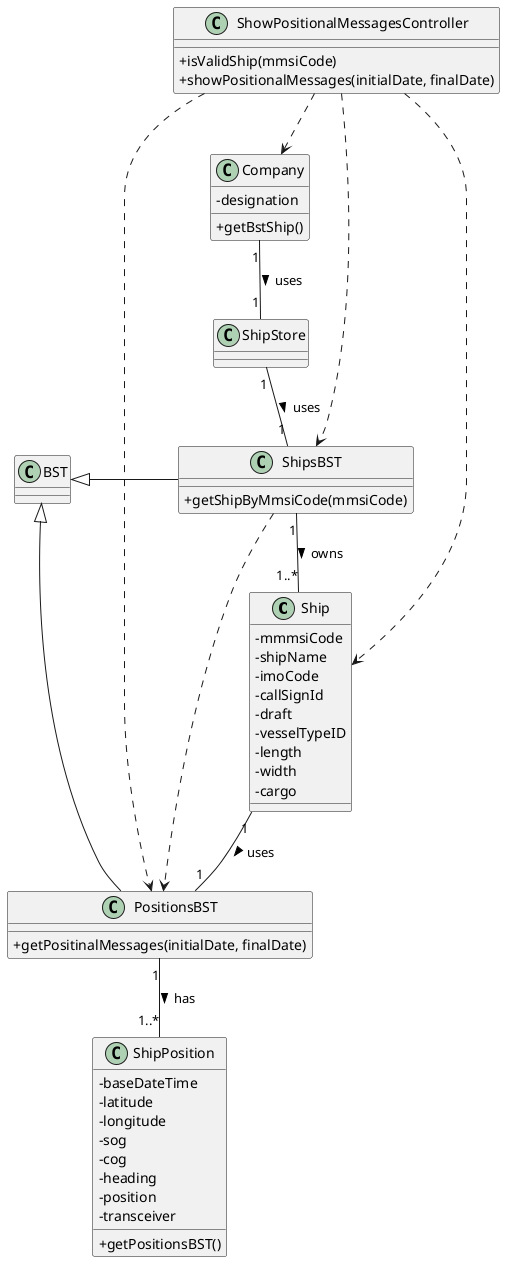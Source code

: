 @startuml

skinparam classAttributeIconSize 0


class Ship {
    -mmmsiCode
    -shipName
    -imoCode
    -callSignId
    -draft
    -vesselTypeID
    -length
    -width
    -cargo
}

class ShipPosition {
    -baseDateTime
    -latitude
    -longitude
    -sog
    -cog
    -heading
    -position
    -transceiver
    +getPositionsBST()
}

class ShipsBST {
    +getShipByMmsiCode(mmsiCode)
}

class PositionsBST {
    +getPositinalMessages(initialDate, finalDate)
}

/'class ShowPositionalMessagesUI {}'/

class ShowPositionalMessagesController {
    +isValidShip(mmsiCode)
    +showPositionalMessages(initialDate, finalDate)
}

class Company {
    -designation
    +getBstShip()
}

/'Ship "1" -- "1..*" ShipPosition : has >'/
/'Company "1" -- "1..*" Ship : owns >'/

Company "1" -- "1" ShipStore : uses >
ShipStore "1" -- "1" ShipsBST : uses >
ShipsBST "1" -- "1..*" Ship : owns >
Ship "1" -- "1" PositionsBST : uses >
PositionsBST "1" -- "1..*" ShipPosition : has >
/'ShowPositionalMessagesUI ..> ShowPositionalMessagesController'/
ShowPositionalMessagesController ..> Company
ShowPositionalMessagesController ..> ShipsBST
ShowPositionalMessagesController ..> Ship
ShowPositionalMessagesController ..> PositionsBST
ShipsBST ..> PositionsBST

BST <|- PositionsBST
BST <|- ShipsBST


@enduml